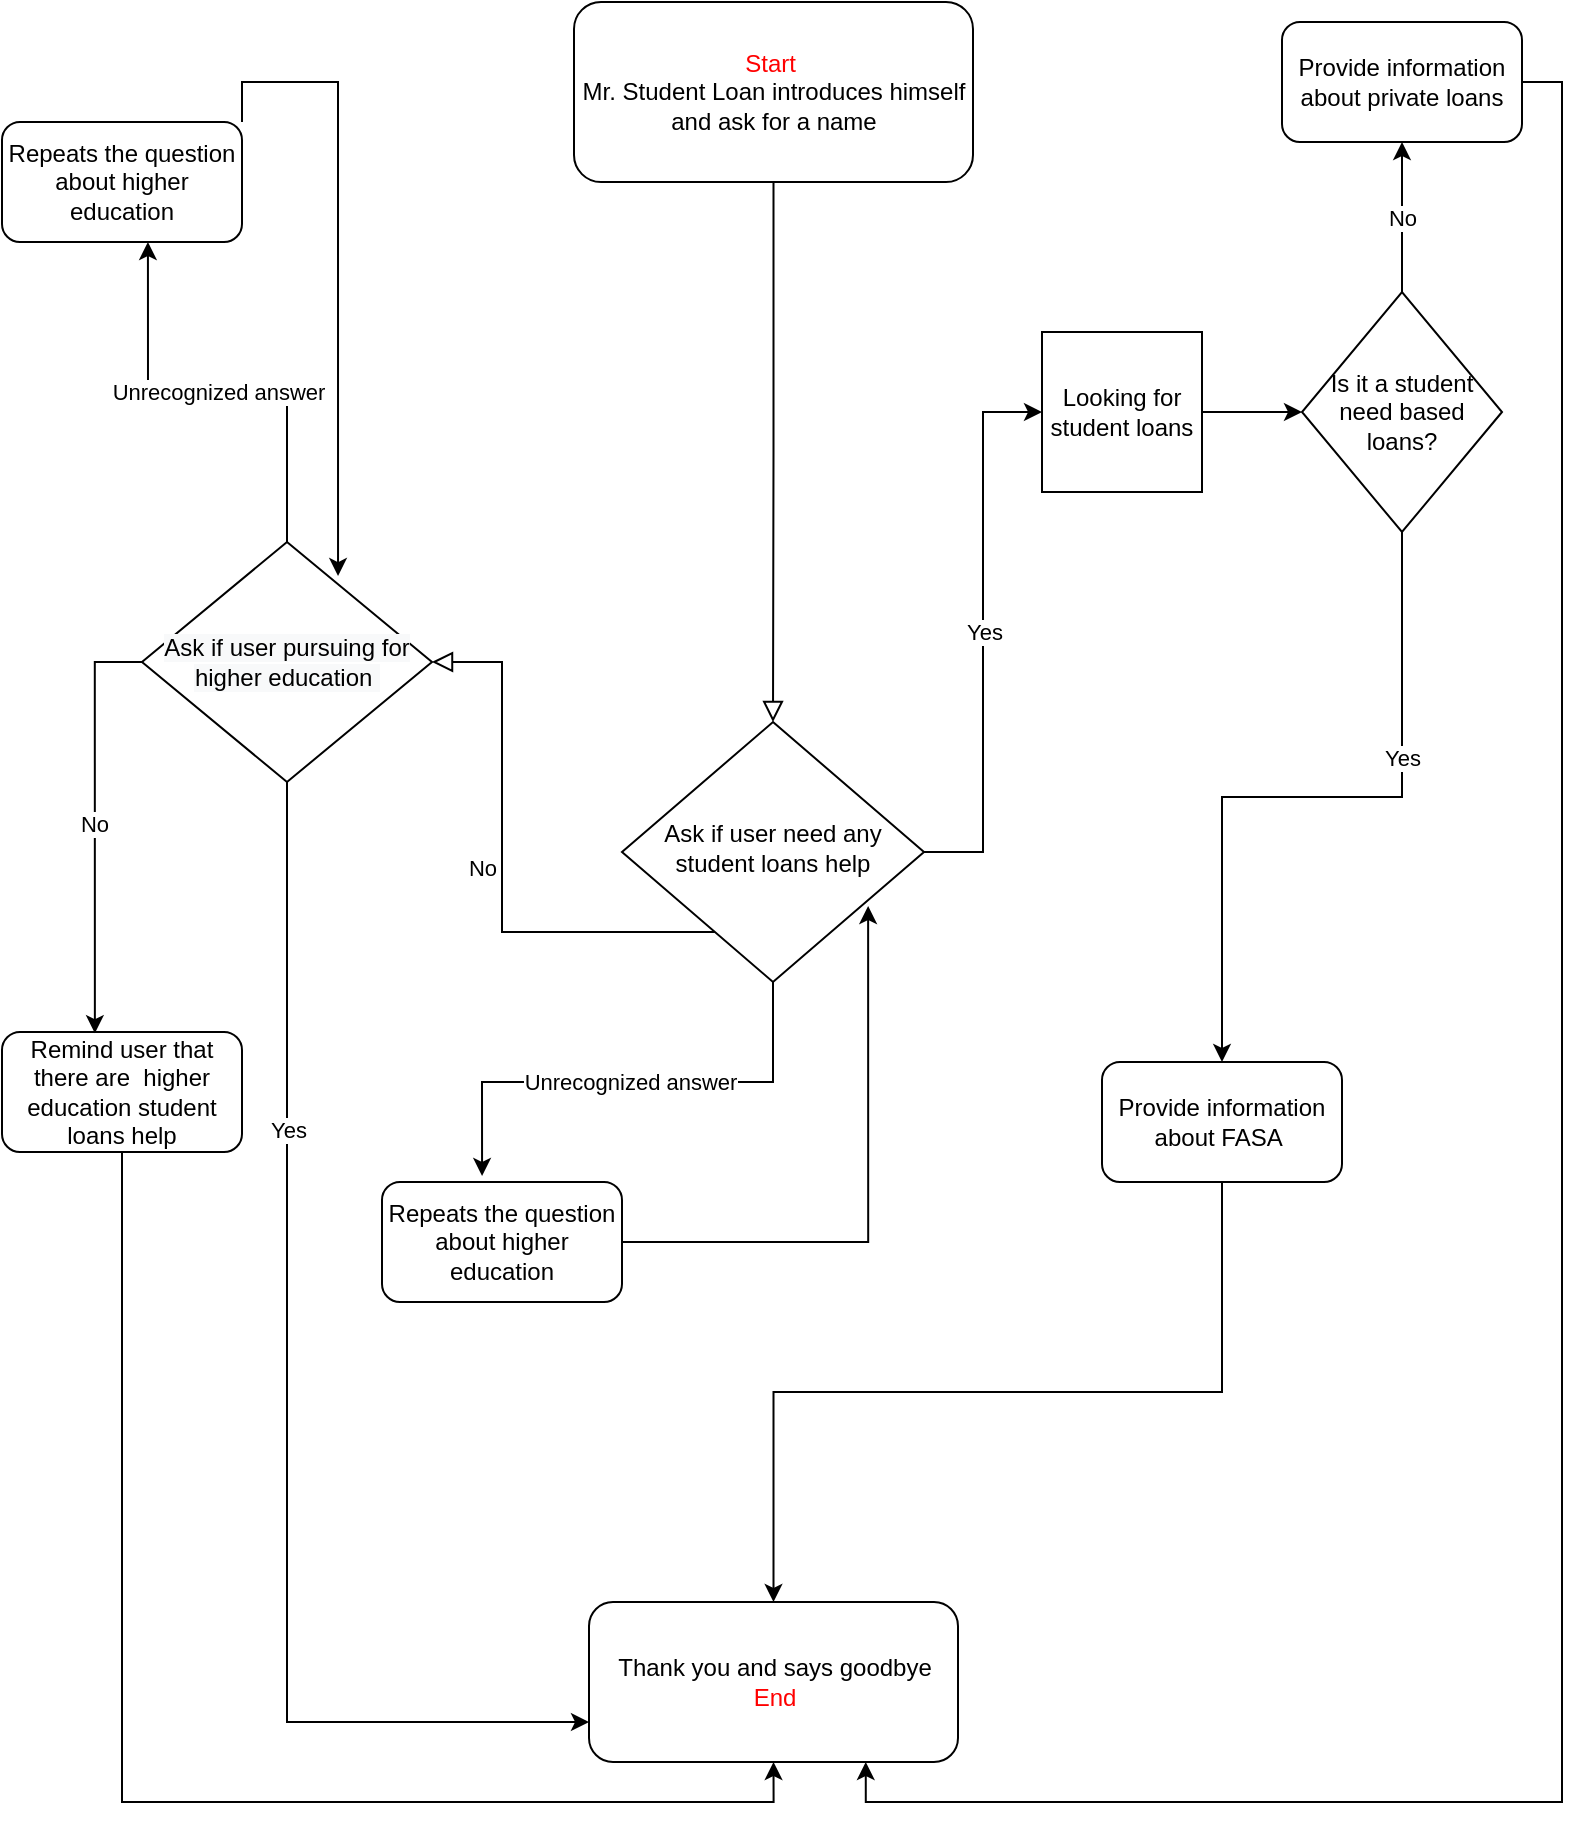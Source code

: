 <mxfile version="13.9.2" type="github">
  <diagram id="C5RBs43oDa-KdzZeNtuy" name="Page-1">
    <mxGraphModel dx="1422" dy="794" grid="1" gridSize="10" guides="1" tooltips="1" connect="1" arrows="1" fold="1" page="1" pageScale="1" pageWidth="827" pageHeight="1169" math="0" shadow="0">
      <root>
        <mxCell id="WIyWlLk6GJQsqaUBKTNV-0" />
        <mxCell id="WIyWlLk6GJQsqaUBKTNV-1" parent="WIyWlLk6GJQsqaUBKTNV-0" />
        <mxCell id="WIyWlLk6GJQsqaUBKTNV-2" value="" style="rounded=0;html=1;jettySize=auto;orthogonalLoop=1;fontSize=11;endArrow=block;endFill=0;endSize=8;strokeWidth=1;shadow=0;labelBackgroundColor=none;edgeStyle=orthogonalEdgeStyle;" parent="WIyWlLk6GJQsqaUBKTNV-1" source="WIyWlLk6GJQsqaUBKTNV-3" target="WIyWlLk6GJQsqaUBKTNV-6" edge="1">
          <mxGeometry relative="1" as="geometry" />
        </mxCell>
        <mxCell id="WIyWlLk6GJQsqaUBKTNV-3" value="&lt;font color=&quot;#ff0000&quot;&gt;Start&amp;nbsp;&lt;/font&gt;&lt;br&gt;Mr. Student Loan introduces himself and ask for a name" style="rounded=1;whiteSpace=wrap;html=1;fontSize=12;glass=0;strokeWidth=1;shadow=0;" parent="WIyWlLk6GJQsqaUBKTNV-1" vertex="1">
          <mxGeometry x="306" y="10" width="199.5" height="90" as="geometry" />
        </mxCell>
        <mxCell id="WIyWlLk6GJQsqaUBKTNV-5" value="No" style="edgeStyle=orthogonalEdgeStyle;rounded=0;html=1;jettySize=auto;orthogonalLoop=1;fontSize=11;endArrow=block;endFill=0;endSize=8;strokeWidth=1;shadow=0;labelBackgroundColor=none;entryX=1;entryY=0.5;entryDx=0;entryDy=0;" parent="WIyWlLk6GJQsqaUBKTNV-1" source="WIyWlLk6GJQsqaUBKTNV-6" target="JkmT8C8Sfc3wVypoCQVl-8" edge="1">
          <mxGeometry y="10" relative="1" as="geometry">
            <mxPoint as="offset" />
            <mxPoint x="270" y="215" as="targetPoint" />
            <Array as="points">
              <mxPoint x="270" y="475" />
              <mxPoint x="270" y="340" />
            </Array>
          </mxGeometry>
        </mxCell>
        <mxCell id="pnwmiyssmjZgOw4-ePIm-2" value="Yes" style="edgeStyle=orthogonalEdgeStyle;rounded=0;orthogonalLoop=1;jettySize=auto;html=1;exitX=1;exitY=0.5;exitDx=0;exitDy=0;entryX=0;entryY=0.5;entryDx=0;entryDy=0;" parent="WIyWlLk6GJQsqaUBKTNV-1" source="WIyWlLk6GJQsqaUBKTNV-6" target="pnwmiyssmjZgOw4-ePIm-1" edge="1">
          <mxGeometry relative="1" as="geometry" />
        </mxCell>
        <mxCell id="AYAmGEllxwXw4ViknKPR-1" value="&#xa;&#xa;&lt;span style=&quot;color: rgb(0, 0, 0); font-family: helvetica; font-size: 11px; font-style: normal; font-weight: 400; letter-spacing: normal; text-align: center; text-indent: 0px; text-transform: none; word-spacing: 0px; background-color: rgb(255, 255, 255); display: inline; float: none;&quot;&gt;Unrecognized answer&lt;/span&gt;&#xa;&#xa;" style="edgeStyle=orthogonalEdgeStyle;rounded=0;orthogonalLoop=1;jettySize=auto;html=1;exitX=0.5;exitY=1;exitDx=0;exitDy=0;entryX=0.417;entryY=-0.05;entryDx=0;entryDy=0;entryPerimeter=0;" edge="1" parent="WIyWlLk6GJQsqaUBKTNV-1" source="WIyWlLk6GJQsqaUBKTNV-6" target="pnwmiyssmjZgOw4-ePIm-15">
          <mxGeometry relative="1" as="geometry" />
        </mxCell>
        <mxCell id="WIyWlLk6GJQsqaUBKTNV-6" value="Ask if user need any student loans help" style="rhombus;whiteSpace=wrap;html=1;shadow=0;fontFamily=Helvetica;fontSize=12;align=center;strokeWidth=1;spacing=6;spacingTop=-4;" parent="WIyWlLk6GJQsqaUBKTNV-1" vertex="1">
          <mxGeometry x="330" y="370" width="151" height="130" as="geometry" />
        </mxCell>
        <mxCell id="JkmT8C8Sfc3wVypoCQVl-1" value="Thank you and says goodbye&lt;br&gt;&lt;font color=&quot;#ff0000&quot;&gt;End&lt;/font&gt;" style="rounded=1;whiteSpace=wrap;html=1;" parent="WIyWlLk6GJQsqaUBKTNV-1" vertex="1">
          <mxGeometry x="313.5" y="810" width="184.5" height="80" as="geometry" />
        </mxCell>
        <mxCell id="JkmT8C8Sfc3wVypoCQVl-19" style="edgeStyle=orthogonalEdgeStyle;rounded=0;orthogonalLoop=1;jettySize=auto;html=1;exitX=0.5;exitY=1;exitDx=0;exitDy=0;entryX=0.5;entryY=1;entryDx=0;entryDy=0;" parent="WIyWlLk6GJQsqaUBKTNV-1" source="JkmT8C8Sfc3wVypoCQVl-2" target="JkmT8C8Sfc3wVypoCQVl-1" edge="1">
          <mxGeometry relative="1" as="geometry" />
        </mxCell>
        <mxCell id="JkmT8C8Sfc3wVypoCQVl-2" value="Remind user that there are&amp;nbsp; higher education student loans help" style="rounded=1;whiteSpace=wrap;html=1;" parent="WIyWlLk6GJQsqaUBKTNV-1" vertex="1">
          <mxGeometry x="20" y="525" width="120" height="60" as="geometry" />
        </mxCell>
        <mxCell id="JkmT8C8Sfc3wVypoCQVl-13" value="Unrecognized answer" style="edgeStyle=orthogonalEdgeStyle;rounded=0;orthogonalLoop=1;jettySize=auto;html=1;exitX=0.5;exitY=0;exitDx=0;exitDy=0;entryX=0.608;entryY=1;entryDx=0;entryDy=0;entryPerimeter=0;" parent="WIyWlLk6GJQsqaUBKTNV-1" source="JkmT8C8Sfc3wVypoCQVl-8" target="JkmT8C8Sfc3wVypoCQVl-12" edge="1">
          <mxGeometry relative="1" as="geometry" />
        </mxCell>
        <mxCell id="JkmT8C8Sfc3wVypoCQVl-17" value="No" style="edgeStyle=orthogonalEdgeStyle;rounded=0;orthogonalLoop=1;jettySize=auto;html=1;exitX=0;exitY=0.5;exitDx=0;exitDy=0;entryX=0.387;entryY=0.01;entryDx=0;entryDy=0;entryPerimeter=0;" parent="WIyWlLk6GJQsqaUBKTNV-1" source="JkmT8C8Sfc3wVypoCQVl-8" target="JkmT8C8Sfc3wVypoCQVl-2" edge="1">
          <mxGeometry relative="1" as="geometry" />
        </mxCell>
        <mxCell id="JkmT8C8Sfc3wVypoCQVl-20" style="edgeStyle=orthogonalEdgeStyle;rounded=0;orthogonalLoop=1;jettySize=auto;html=1;exitX=0.5;exitY=1;exitDx=0;exitDy=0;entryX=0;entryY=0.75;entryDx=0;entryDy=0;" parent="WIyWlLk6GJQsqaUBKTNV-1" source="JkmT8C8Sfc3wVypoCQVl-8" target="JkmT8C8Sfc3wVypoCQVl-1" edge="1">
          <mxGeometry relative="1" as="geometry" />
        </mxCell>
        <mxCell id="JkmT8C8Sfc3wVypoCQVl-21" value="Yes" style="edgeLabel;html=1;align=center;verticalAlign=middle;resizable=0;points=[];" parent="JkmT8C8Sfc3wVypoCQVl-20" vertex="1" connectable="0">
          <mxGeometry x="-0.439" relative="1" as="geometry">
            <mxPoint as="offset" />
          </mxGeometry>
        </mxCell>
        <mxCell id="JkmT8C8Sfc3wVypoCQVl-8" value="&#xa;&#xa;&lt;span style=&quot;color: rgb(0, 0, 0); font-family: helvetica; font-size: 12px; font-style: normal; font-weight: 400; letter-spacing: normal; text-align: center; text-indent: 0px; text-transform: none; word-spacing: 0px; background-color: rgb(248, 249, 250); display: inline; float: none;&quot;&gt;Ask if user pursuing for higher education&amp;nbsp;&lt;/span&gt;&#xa;&#xa;" style="rhombus;whiteSpace=wrap;html=1;" parent="WIyWlLk6GJQsqaUBKTNV-1" vertex="1">
          <mxGeometry x="90" y="280" width="145" height="120" as="geometry" />
        </mxCell>
        <mxCell id="JkmT8C8Sfc3wVypoCQVl-16" style="edgeStyle=orthogonalEdgeStyle;rounded=0;orthogonalLoop=1;jettySize=auto;html=1;exitX=1;exitY=0;exitDx=0;exitDy=0;entryX=0.676;entryY=0.142;entryDx=0;entryDy=0;entryPerimeter=0;" parent="WIyWlLk6GJQsqaUBKTNV-1" source="JkmT8C8Sfc3wVypoCQVl-12" target="JkmT8C8Sfc3wVypoCQVl-8" edge="1">
          <mxGeometry relative="1" as="geometry">
            <mxPoint x="200" y="170" as="targetPoint" />
            <Array as="points">
              <mxPoint x="140" y="50" />
              <mxPoint x="188" y="50" />
            </Array>
          </mxGeometry>
        </mxCell>
        <mxCell id="JkmT8C8Sfc3wVypoCQVl-12" value="Repeats the question about higher education" style="rounded=1;whiteSpace=wrap;html=1;" parent="WIyWlLk6GJQsqaUBKTNV-1" vertex="1">
          <mxGeometry x="20" y="70" width="120" height="60" as="geometry" />
        </mxCell>
        <mxCell id="pnwmiyssmjZgOw4-ePIm-9" style="edgeStyle=orthogonalEdgeStyle;rounded=0;orthogonalLoop=1;jettySize=auto;html=1;exitX=1;exitY=0.5;exitDx=0;exitDy=0;entryX=0.75;entryY=1;entryDx=0;entryDy=0;" parent="WIyWlLk6GJQsqaUBKTNV-1" source="pnwmiyssmjZgOw4-ePIm-0" target="JkmT8C8Sfc3wVypoCQVl-1" edge="1">
          <mxGeometry relative="1" as="geometry" />
        </mxCell>
        <mxCell id="pnwmiyssmjZgOw4-ePIm-0" value="Provide information about private loans" style="rounded=1;whiteSpace=wrap;html=1;" parent="WIyWlLk6GJQsqaUBKTNV-1" vertex="1">
          <mxGeometry x="660" y="20" width="120" height="60" as="geometry" />
        </mxCell>
        <mxCell id="pnwmiyssmjZgOw4-ePIm-4" style="edgeStyle=orthogonalEdgeStyle;rounded=0;orthogonalLoop=1;jettySize=auto;html=1;exitX=1;exitY=0.5;exitDx=0;exitDy=0;entryX=0.5;entryY=1;entryDx=0;entryDy=0;" parent="WIyWlLk6GJQsqaUBKTNV-1" source="pnwmiyssmjZgOw4-ePIm-1" target="pnwmiyssmjZgOw4-ePIm-3" edge="1">
          <mxGeometry relative="1" as="geometry" />
        </mxCell>
        <mxCell id="pnwmiyssmjZgOw4-ePIm-1" value="Looking for student loans" style="whiteSpace=wrap;html=1;aspect=fixed;" parent="WIyWlLk6GJQsqaUBKTNV-1" vertex="1">
          <mxGeometry x="540" y="175" width="80" height="80" as="geometry" />
        </mxCell>
        <mxCell id="pnwmiyssmjZgOw4-ePIm-8" value="No" style="edgeStyle=orthogonalEdgeStyle;rounded=0;orthogonalLoop=1;jettySize=auto;html=1;exitX=0;exitY=0.5;exitDx=0;exitDy=0;entryX=0.5;entryY=1;entryDx=0;entryDy=0;" parent="WIyWlLk6GJQsqaUBKTNV-1" source="pnwmiyssmjZgOw4-ePIm-3" target="pnwmiyssmjZgOw4-ePIm-0" edge="1">
          <mxGeometry relative="1" as="geometry" />
        </mxCell>
        <mxCell id="pnwmiyssmjZgOw4-ePIm-12" style="edgeStyle=orthogonalEdgeStyle;rounded=0;orthogonalLoop=1;jettySize=auto;html=1;exitX=1;exitY=0.5;exitDx=0;exitDy=0;entryX=0.5;entryY=0;entryDx=0;entryDy=0;" parent="WIyWlLk6GJQsqaUBKTNV-1" source="pnwmiyssmjZgOw4-ePIm-3" target="pnwmiyssmjZgOw4-ePIm-10" edge="1">
          <mxGeometry relative="1" as="geometry" />
        </mxCell>
        <mxCell id="pnwmiyssmjZgOw4-ePIm-14" value="Yes" style="edgeLabel;html=1;align=center;verticalAlign=middle;resizable=0;points=[];" parent="pnwmiyssmjZgOw4-ePIm-12" vertex="1" connectable="0">
          <mxGeometry x="-0.363" relative="1" as="geometry">
            <mxPoint as="offset" />
          </mxGeometry>
        </mxCell>
        <mxCell id="pnwmiyssmjZgOw4-ePIm-3" value="Is it a student need based loans?" style="rhombus;whiteSpace=wrap;html=1;direction=south;" parent="WIyWlLk6GJQsqaUBKTNV-1" vertex="1">
          <mxGeometry x="670" y="155" width="100" height="120" as="geometry" />
        </mxCell>
        <mxCell id="pnwmiyssmjZgOw4-ePIm-13" style="edgeStyle=orthogonalEdgeStyle;rounded=0;orthogonalLoop=1;jettySize=auto;html=1;exitX=0.5;exitY=1;exitDx=0;exitDy=0;" parent="WIyWlLk6GJQsqaUBKTNV-1" source="pnwmiyssmjZgOw4-ePIm-10" target="JkmT8C8Sfc3wVypoCQVl-1" edge="1">
          <mxGeometry relative="1" as="geometry" />
        </mxCell>
        <mxCell id="pnwmiyssmjZgOw4-ePIm-10" value="&lt;span&gt;Provide information about FASA&amp;nbsp;&lt;/span&gt;" style="rounded=1;whiteSpace=wrap;html=1;" parent="WIyWlLk6GJQsqaUBKTNV-1" vertex="1">
          <mxGeometry x="570" y="540" width="120" height="60" as="geometry" />
        </mxCell>
        <mxCell id="AYAmGEllxwXw4ViknKPR-0" style="edgeStyle=orthogonalEdgeStyle;rounded=0;orthogonalLoop=1;jettySize=auto;html=1;exitX=1;exitY=0.5;exitDx=0;exitDy=0;entryX=0.815;entryY=0.708;entryDx=0;entryDy=0;entryPerimeter=0;" edge="1" parent="WIyWlLk6GJQsqaUBKTNV-1" source="pnwmiyssmjZgOw4-ePIm-15" target="WIyWlLk6GJQsqaUBKTNV-6">
          <mxGeometry relative="1" as="geometry" />
        </mxCell>
        <mxCell id="pnwmiyssmjZgOw4-ePIm-15" value="Repeats the question about higher education" style="rounded=1;whiteSpace=wrap;html=1;" parent="WIyWlLk6GJQsqaUBKTNV-1" vertex="1">
          <mxGeometry x="210" y="600" width="120" height="60" as="geometry" />
        </mxCell>
      </root>
    </mxGraphModel>
  </diagram>
</mxfile>
